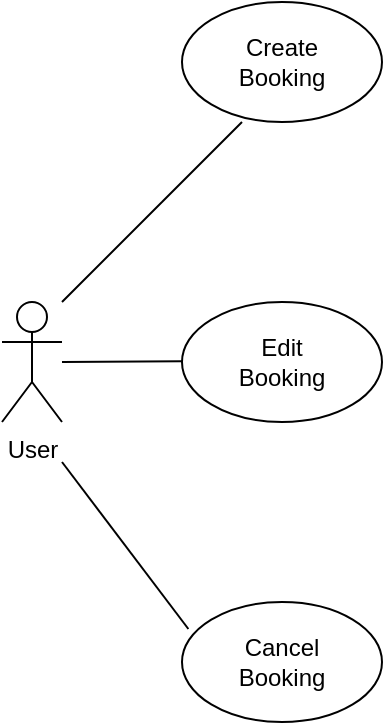 <mxfile version="20.5.3" type="github">
  <diagram id="-ZuSwCPAv0bj-25uYFkf" name="Page-1">
    <mxGraphModel dx="1123" dy="534" grid="1" gridSize="10" guides="1" tooltips="1" connect="1" arrows="1" fold="1" page="1" pageScale="1" pageWidth="827" pageHeight="1169" math="0" shadow="0">
      <root>
        <mxCell id="0" />
        <mxCell id="1" parent="0" />
        <mxCell id="NNwjqf4ZOIXmFR74TZOm-1" value="User" style="shape=umlActor;verticalLabelPosition=bottom;verticalAlign=top;html=1;outlineConnect=0;fillColor=none;" vertex="1" parent="1">
          <mxGeometry x="170" y="160" width="30" height="60" as="geometry" />
        </mxCell>
        <mxCell id="NNwjqf4ZOIXmFR74TZOm-9" value="" style="endArrow=none;html=1;rounded=0;" edge="1" parent="1">
          <mxGeometry width="50" height="50" relative="1" as="geometry">
            <mxPoint x="200" y="160" as="sourcePoint" />
            <mxPoint x="250" y="110" as="targetPoint" />
            <Array as="points">
              <mxPoint x="290" y="70" />
            </Array>
          </mxGeometry>
        </mxCell>
        <mxCell id="NNwjqf4ZOIXmFR74TZOm-10" value="" style="group" vertex="1" connectable="0" parent="1">
          <mxGeometry x="260" y="310" width="100" height="60" as="geometry" />
        </mxCell>
        <mxCell id="NNwjqf4ZOIXmFR74TZOm-4" value="" style="ellipse;whiteSpace=wrap;html=1;fillColor=none;" vertex="1" parent="NNwjqf4ZOIXmFR74TZOm-10">
          <mxGeometry width="100" height="60" as="geometry" />
        </mxCell>
        <mxCell id="NNwjqf4ZOIXmFR74TZOm-8" value="Cancel Booking" style="text;html=1;strokeColor=none;fillColor=none;align=center;verticalAlign=middle;whiteSpace=wrap;rounded=0;" vertex="1" parent="NNwjqf4ZOIXmFR74TZOm-10">
          <mxGeometry x="20" y="15" width="60" height="30" as="geometry" />
        </mxCell>
        <mxCell id="NNwjqf4ZOIXmFR74TZOm-11" value="" style="group" vertex="1" connectable="0" parent="1">
          <mxGeometry x="260" y="160" width="100" height="60" as="geometry" />
        </mxCell>
        <mxCell id="NNwjqf4ZOIXmFR74TZOm-3" value="" style="ellipse;whiteSpace=wrap;html=1;fillColor=none;" vertex="1" parent="NNwjqf4ZOIXmFR74TZOm-11">
          <mxGeometry width="100" height="60" as="geometry" />
        </mxCell>
        <mxCell id="NNwjqf4ZOIXmFR74TZOm-7" value="Edit Booking" style="text;html=1;strokeColor=none;fillColor=none;align=center;verticalAlign=middle;whiteSpace=wrap;rounded=0;" vertex="1" parent="NNwjqf4ZOIXmFR74TZOm-11">
          <mxGeometry x="20" y="15" width="60" height="30" as="geometry" />
        </mxCell>
        <mxCell id="NNwjqf4ZOIXmFR74TZOm-12" value="" style="group" vertex="1" connectable="0" parent="1">
          <mxGeometry x="260" y="10" width="100" height="60" as="geometry" />
        </mxCell>
        <mxCell id="NNwjqf4ZOIXmFR74TZOm-2" value="" style="ellipse;whiteSpace=wrap;html=1;fillColor=none;" vertex="1" parent="NNwjqf4ZOIXmFR74TZOm-12">
          <mxGeometry width="100" height="60" as="geometry" />
        </mxCell>
        <mxCell id="NNwjqf4ZOIXmFR74TZOm-6" value="Create Booking" style="text;html=1;strokeColor=none;fillColor=none;align=center;verticalAlign=middle;whiteSpace=wrap;rounded=0;" vertex="1" parent="NNwjqf4ZOIXmFR74TZOm-12">
          <mxGeometry x="20" y="15" width="60" height="30" as="geometry" />
        </mxCell>
        <mxCell id="NNwjqf4ZOIXmFR74TZOm-13" value="" style="endArrow=none;html=1;rounded=0;" edge="1" parent="1">
          <mxGeometry width="50" height="50" relative="1" as="geometry">
            <mxPoint x="200" y="190" as="sourcePoint" />
            <mxPoint x="260" y="189.66" as="targetPoint" />
          </mxGeometry>
        </mxCell>
        <mxCell id="NNwjqf4ZOIXmFR74TZOm-14" value="" style="endArrow=none;html=1;rounded=0;exitX=0.032;exitY=0.225;exitDx=0;exitDy=0;exitPerimeter=0;" edge="1" parent="1" source="NNwjqf4ZOIXmFR74TZOm-4">
          <mxGeometry width="50" height="50" relative="1" as="geometry">
            <mxPoint x="260" y="320" as="sourcePoint" />
            <mxPoint x="200" y="240" as="targetPoint" />
          </mxGeometry>
        </mxCell>
      </root>
    </mxGraphModel>
  </diagram>
</mxfile>
